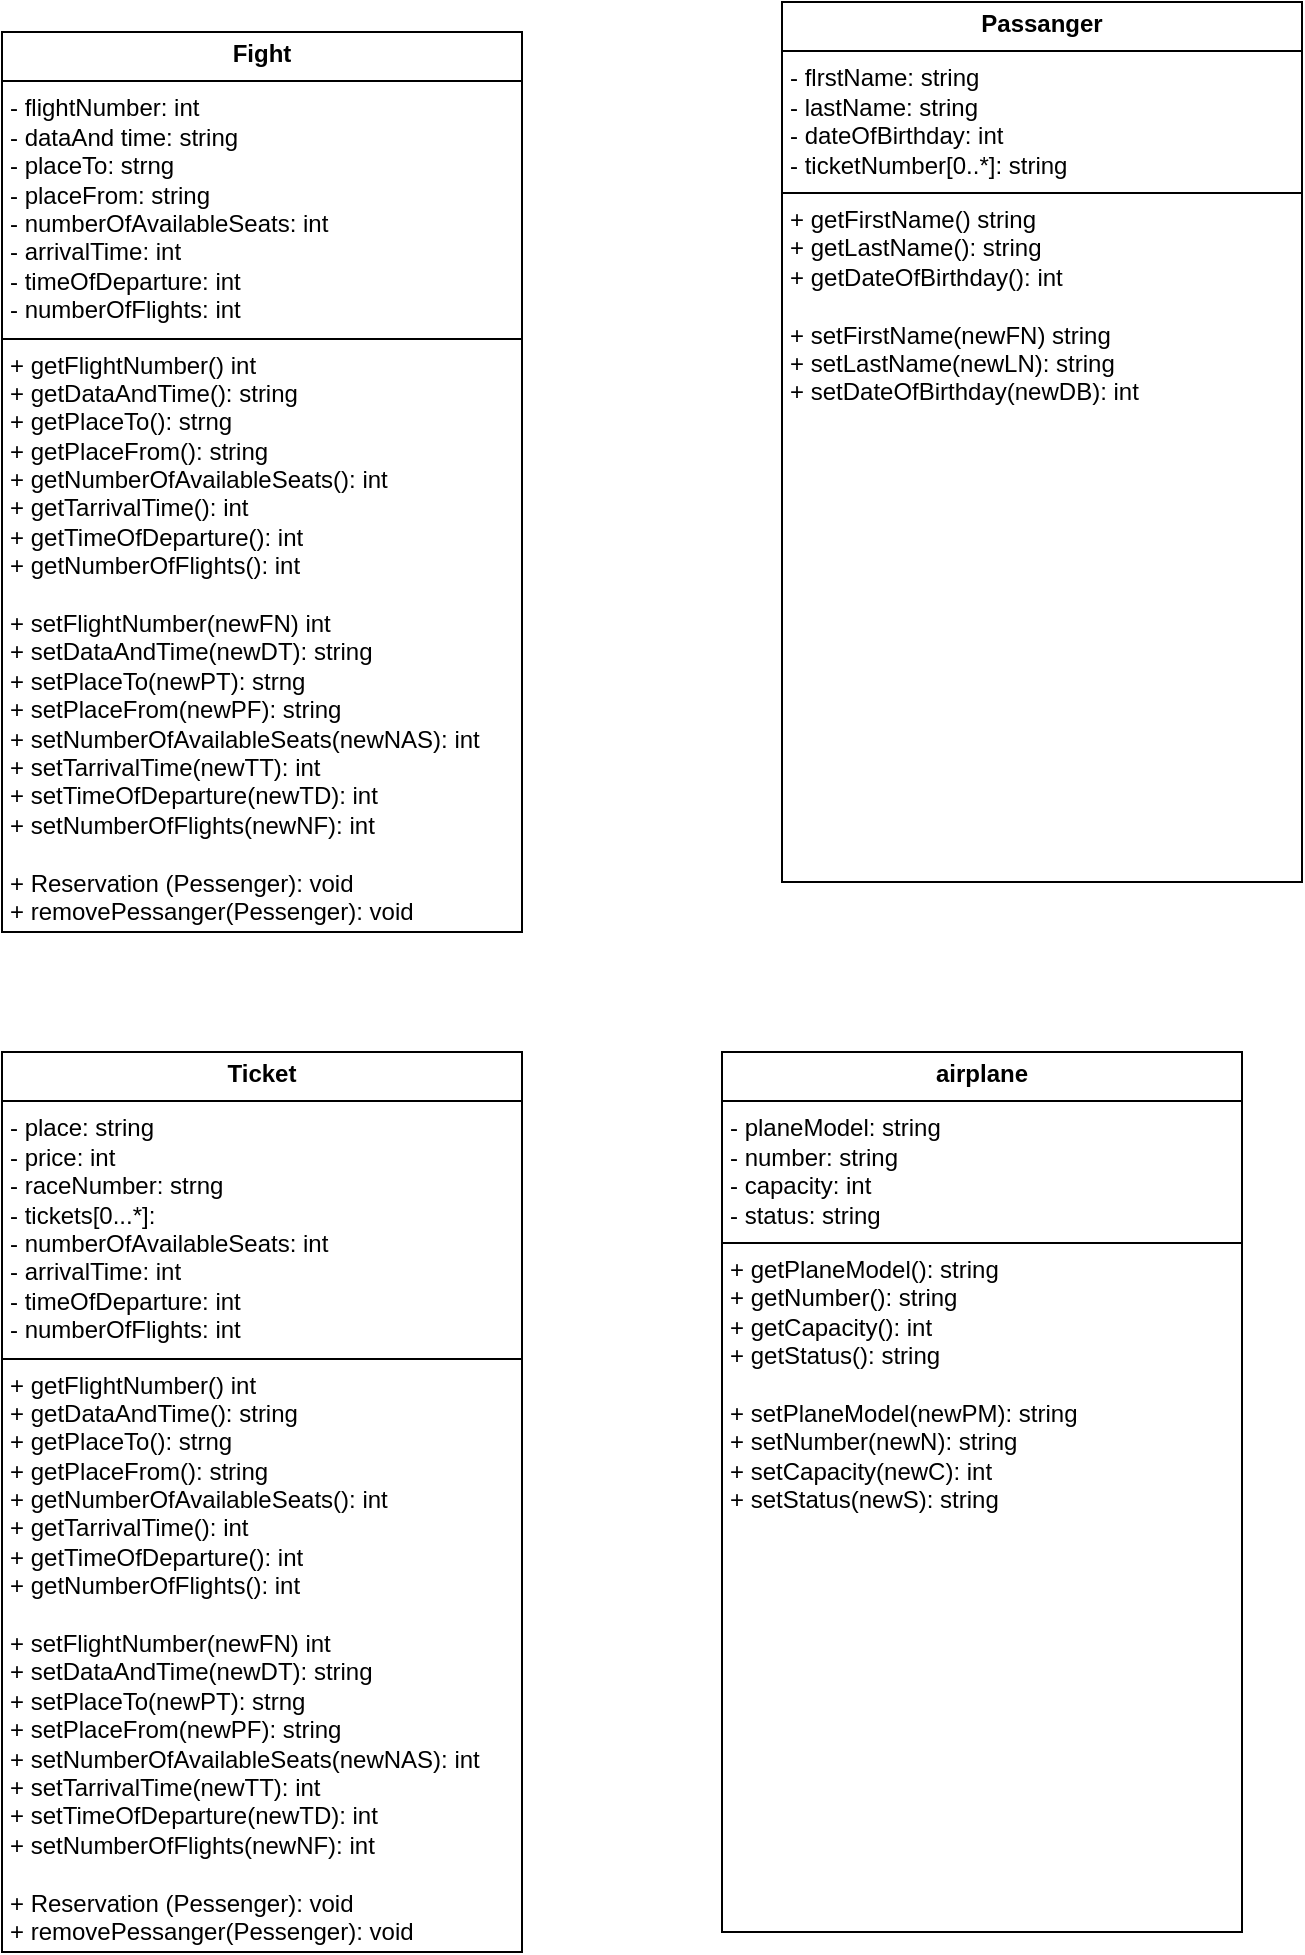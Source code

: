 <mxfile version="24.4.13" type="github">
  <diagram name="Страница — 1" id="ql58906s2gM_iXadfj2g">
    <mxGraphModel dx="1434" dy="780" grid="1" gridSize="10" guides="1" tooltips="1" connect="1" arrows="1" fold="1" page="1" pageScale="1" pageWidth="827" pageHeight="1169" math="0" shadow="0">
      <root>
        <mxCell id="0" />
        <mxCell id="1" parent="0" />
        <mxCell id="zzSplpVIa6vwUH-fYa55-5" value="&lt;p style=&quot;margin:0px;margin-top:4px;text-align:center;&quot;&gt;&lt;b&gt;Fight&lt;/b&gt;&lt;/p&gt;&lt;hr size=&quot;1&quot; style=&quot;border-style:solid;&quot;&gt;&lt;p style=&quot;margin:0px;margin-left:4px;&quot;&gt;-&amp;nbsp;flightNumber: int&amp;nbsp;&lt;/p&gt;&lt;p style=&quot;margin:0px;margin-left:4px;&quot;&gt;- dataAnd time: string&amp;nbsp;&lt;/p&gt;&lt;p style=&quot;margin:0px;margin-left:4px;&quot;&gt;- placeTo: strng&amp;nbsp;&lt;/p&gt;&lt;p style=&quot;margin:0px;margin-left:4px;&quot;&gt;- placeFrom: string&lt;/p&gt;&lt;p style=&quot;margin:0px;margin-left:4px;&quot;&gt;-&amp;nbsp;numberOfAvailableSeats: int&lt;/p&gt;&lt;p style=&quot;margin:0px;margin-left:4px;&quot;&gt;-&amp;nbsp;arrivalTime: int&amp;nbsp;&lt;/p&gt;&lt;p style=&quot;margin:0px;margin-left:4px;&quot;&gt;-&amp;nbsp;timeOfDeparture: int&amp;nbsp;&lt;/p&gt;&lt;p style=&quot;margin:0px;margin-left:4px;&quot;&gt;-&amp;nbsp;numberOfFlights: int&lt;/p&gt;&lt;hr size=&quot;1&quot; style=&quot;border-style:solid;&quot;&gt;&lt;p style=&quot;margin: 0px 0px 0px 4px;&quot;&gt;+ getFlightNumber() int&amp;nbsp;&lt;/p&gt;&lt;p style=&quot;margin: 0px 0px 0px 4px;&quot;&gt;+ getDataAndTime(): string&amp;nbsp;&lt;/p&gt;&lt;p style=&quot;margin: 0px 0px 0px 4px;&quot;&gt;+ getPlaceTo(): strng&amp;nbsp;&lt;/p&gt;&lt;p style=&quot;margin: 0px 0px 0px 4px;&quot;&gt;+ getPlaceFrom(): string&lt;/p&gt;&lt;p style=&quot;margin: 0px 0px 0px 4px;&quot;&gt;+ getNumberOfAvailableSeats(): int&lt;/p&gt;&lt;p style=&quot;margin: 0px 0px 0px 4px;&quot;&gt;+ getTarrivalTime(): int&lt;/p&gt;&lt;p style=&quot;margin: 0px 0px 0px 4px;&quot;&gt;+ getTimeOfDeparture(): int&lt;/p&gt;&lt;p style=&quot;margin: 0px 0px 0px 4px;&quot;&gt;+ getNumberO&lt;span style=&quot;background-color: initial;&quot;&gt;fFlights(): int&amp;nbsp;&lt;/span&gt;&lt;/p&gt;&lt;p style=&quot;margin: 0px 0px 0px 4px;&quot;&gt;&lt;span style=&quot;background-color: initial;&quot;&gt;&lt;br&gt;&lt;/span&gt;&lt;/p&gt;&lt;p style=&quot;margin: 0px 0px 0px 4px;&quot;&gt;+ setFlightNumber(newFN) int&amp;nbsp;&lt;/p&gt;&lt;p style=&quot;margin: 0px 0px 0px 4px;&quot;&gt;+ setDataAndTime(newDT): string&amp;nbsp;&lt;/p&gt;&lt;p style=&quot;margin: 0px 0px 0px 4px;&quot;&gt;+ setPlaceTo(newPT): strng&amp;nbsp;&lt;/p&gt;&lt;p style=&quot;margin: 0px 0px 0px 4px;&quot;&gt;+ setPlaceFrom(newPF): string&lt;/p&gt;&lt;p style=&quot;margin: 0px 0px 0px 4px;&quot;&gt;+ setNumberOfAvailableSeats(newNAS): int&lt;/p&gt;&lt;p style=&quot;margin: 0px 0px 0px 4px;&quot;&gt;+ setTarrivalTime(newTT): int&lt;/p&gt;&lt;p style=&quot;margin: 0px 0px 0px 4px;&quot;&gt;+ setTimeOfDeparture(newTD): int&lt;/p&gt;&lt;p style=&quot;margin: 0px 0px 0px 4px;&quot;&gt;+ setNumberO&lt;span style=&quot;background-color: initial;&quot;&gt;fFlights(newNF): int&lt;/span&gt;&lt;/p&gt;&lt;p style=&quot;margin: 0px 0px 0px 4px;&quot;&gt;&lt;span style=&quot;background-color: initial;&quot;&gt;&lt;br&gt;&lt;/span&gt;&lt;/p&gt;&lt;p style=&quot;margin: 0px 0px 0px 4px;&quot;&gt;&lt;span style=&quot;background-color: initial;&quot;&gt;+ Reservation (Pessenger): void&lt;/span&gt;&lt;/p&gt;&lt;p style=&quot;margin: 0px 0px 0px 4px;&quot;&gt;&lt;span style=&quot;background-color: initial;&quot;&gt;+ removePessanger&lt;/span&gt;&lt;span style=&quot;background-color: initial;&quot;&gt;(Pessenger): void&lt;/span&gt;&lt;/p&gt;" style="verticalAlign=top;align=left;overflow=fill;html=1;whiteSpace=wrap;" vertex="1" parent="1">
          <mxGeometry x="100" y="130" width="260" height="450" as="geometry" />
        </mxCell>
        <mxCell id="zzSplpVIa6vwUH-fYa55-9" value="&lt;p style=&quot;margin:0px;margin-top:4px;text-align:center;&quot;&gt;&lt;b&gt;Passanger&lt;/b&gt;&lt;/p&gt;&lt;hr size=&quot;1&quot; style=&quot;border-style:solid;&quot;&gt;&lt;p style=&quot;margin:0px;margin-left:4px;&quot;&gt;-&amp;nbsp;flrstName: string&amp;nbsp;&lt;/p&gt;&lt;p style=&quot;margin:0px;margin-left:4px;&quot;&gt;- lastName: string&amp;nbsp;&lt;/p&gt;&lt;p style=&quot;margin:0px;margin-left:4px;&quot;&gt;- dateOfBirthday: int&amp;nbsp;&lt;/p&gt;&lt;p style=&quot;margin:0px;margin-left:4px;&quot;&gt;- ticketNumber[0..*]: string&lt;br&gt;&lt;/p&gt;&lt;hr size=&quot;1&quot; style=&quot;border-style:solid;&quot;&gt;&lt;p style=&quot;margin: 0px 0px 0px 4px;&quot;&gt;+ getFirstName() string&amp;nbsp;&lt;/p&gt;&lt;p style=&quot;margin: 0px 0px 0px 4px;&quot;&gt;+ getLast&lt;span style=&quot;background-color: initial;&quot;&gt;Name&lt;/span&gt;&lt;span style=&quot;background-color: initial;&quot;&gt;(): string&amp;nbsp;&lt;/span&gt;&lt;/p&gt;&lt;p style=&quot;margin: 0px 0px 0px 4px;&quot;&gt;+ getDateOfBirthday(): int&lt;/p&gt;&lt;p style=&quot;margin: 0px 0px 0px 4px;&quot;&gt;&lt;br&gt;&lt;/p&gt;&lt;p style=&quot;margin: 0px 0px 0px 4px;&quot;&gt;+ setFirstName(newFN) string&amp;nbsp;&lt;/p&gt;&lt;p style=&quot;margin: 0px 0px 0px 4px;&quot;&gt;+ setLast&lt;span style=&quot;background-color: initial;&quot;&gt;Name&lt;/span&gt;&lt;span style=&quot;background-color: initial;&quot;&gt;(newLN): string&amp;nbsp;&lt;/span&gt;&lt;/p&gt;&lt;p style=&quot;margin: 0px 0px 0px 4px;&quot;&gt;&lt;span style=&quot;background-color: initial;&quot;&gt;+ setDateOfBirthday(newDB): int&amp;nbsp;&lt;/span&gt;&amp;nbsp;&lt;/p&gt;&lt;p style=&quot;margin: 0px 0px 0px 4px;&quot;&gt;&lt;br&gt;&lt;/p&gt;&lt;p style=&quot;margin: 0px 0px 0px 4px;&quot;&gt;&lt;br&gt;&lt;/p&gt;" style="verticalAlign=top;align=left;overflow=fill;html=1;whiteSpace=wrap;" vertex="1" parent="1">
          <mxGeometry x="490" y="115" width="260" height="440" as="geometry" />
        </mxCell>
        <mxCell id="zzSplpVIa6vwUH-fYa55-10" value="&lt;p style=&quot;margin:0px;margin-top:4px;text-align:center;&quot;&gt;&lt;b&gt;airplane&lt;/b&gt;&lt;/p&gt;&lt;hr size=&quot;1&quot; style=&quot;border-style:solid;&quot;&gt;&lt;p style=&quot;margin:0px;margin-left:4px;&quot;&gt;- planeModel: string&amp;nbsp;&lt;/p&gt;&lt;p style=&quot;margin:0px;margin-left:4px;&quot;&gt;- number: string&amp;nbsp;&lt;/p&gt;&lt;p style=&quot;margin:0px;margin-left:4px;&quot;&gt;- capacity: int&amp;nbsp;&lt;/p&gt;&lt;p style=&quot;margin:0px;margin-left:4px;&quot;&gt;- status: string&lt;br&gt;&lt;/p&gt;&lt;hr size=&quot;1&quot; style=&quot;border-style:solid;&quot;&gt;&lt;p style=&quot;margin: 0px 0px 0px 4px;&quot;&gt;+ getPlaneModel(): string&amp;nbsp;&lt;/p&gt;&lt;p style=&quot;margin: 0px 0px 0px 4px;&quot;&gt;+ getNumber(): string&amp;nbsp;&lt;/p&gt;&lt;p style=&quot;margin: 0px 0px 0px 4px;&quot;&gt;+ getCapacity(): int&amp;nbsp;&lt;/p&gt;&lt;p style=&quot;margin: 0px 0px 0px 4px;&quot;&gt;+ getStatus&lt;span style=&quot;background-color: initial;&quot;&gt;(): string&lt;/span&gt;&lt;/p&gt;&lt;p style=&quot;margin: 0px 0px 0px 4px;&quot;&gt;&lt;br&gt;&lt;/p&gt;&lt;p style=&quot;margin: 0px 0px 0px 4px;&quot;&gt;+ setPlaneModel(newPM): string&amp;nbsp;&lt;/p&gt;&lt;p style=&quot;margin: 0px 0px 0px 4px;&quot;&gt;+ setNumber(newN): string&amp;nbsp;&lt;/p&gt;&lt;p style=&quot;margin: 0px 0px 0px 4px;&quot;&gt;+ setCapacity(newC): int&amp;nbsp;&lt;/p&gt;&lt;p style=&quot;margin: 0px 0px 0px 4px;&quot;&gt;+ setStatus&lt;span style=&quot;background-color: initial;&quot;&gt;(newS): string&lt;/span&gt;&lt;/p&gt;&lt;p style=&quot;margin: 0px 0px 0px 4px;&quot;&gt;&lt;span style=&quot;background-color: initial;&quot;&gt;&lt;br&gt;&lt;/span&gt;&lt;/p&gt;&lt;p style=&quot;margin: 0px 0px 0px 4px;&quot;&gt;&lt;span style=&quot;background-color: initial;&quot;&gt;&lt;br&gt;&lt;/span&gt;&lt;/p&gt;" style="verticalAlign=top;align=left;overflow=fill;html=1;whiteSpace=wrap;" vertex="1" parent="1">
          <mxGeometry x="460" y="640" width="260" height="440" as="geometry" />
        </mxCell>
        <mxCell id="zzSplpVIa6vwUH-fYa55-11" value="&lt;p style=&quot;margin:0px;margin-top:4px;text-align:center;&quot;&gt;&lt;b&gt;Ticket&lt;/b&gt;&lt;/p&gt;&lt;hr size=&quot;1&quot; style=&quot;border-style:solid;&quot;&gt;&lt;p style=&quot;margin:0px;margin-left:4px;&quot;&gt;- place: string&amp;nbsp;&lt;/p&gt;&lt;p style=&quot;margin:0px;margin-left:4px;&quot;&gt;- price: int&amp;nbsp;&lt;/p&gt;&lt;p style=&quot;margin:0px;margin-left:4px;&quot;&gt;- raceNumber: strng&amp;nbsp;&lt;/p&gt;&lt;p style=&quot;margin:0px;margin-left:4px;&quot;&gt;- tickets[0...*]:&amp;nbsp;&lt;/p&gt;&lt;p style=&quot;margin:0px;margin-left:4px;&quot;&gt;-&amp;nbsp;numberOfAvailableSeats: int&lt;/p&gt;&lt;p style=&quot;margin:0px;margin-left:4px;&quot;&gt;-&amp;nbsp;arrivalTime: int&amp;nbsp;&lt;/p&gt;&lt;p style=&quot;margin:0px;margin-left:4px;&quot;&gt;-&amp;nbsp;timeOfDeparture: int&amp;nbsp;&lt;/p&gt;&lt;p style=&quot;margin:0px;margin-left:4px;&quot;&gt;-&amp;nbsp;numberOfFlights: int&lt;/p&gt;&lt;hr size=&quot;1&quot; style=&quot;border-style:solid;&quot;&gt;&lt;p style=&quot;margin: 0px 0px 0px 4px;&quot;&gt;+ getFlightNumber() int&amp;nbsp;&lt;/p&gt;&lt;p style=&quot;margin: 0px 0px 0px 4px;&quot;&gt;+ getDataAndTime(): string&amp;nbsp;&lt;/p&gt;&lt;p style=&quot;margin: 0px 0px 0px 4px;&quot;&gt;+ getPlaceTo(): strng&amp;nbsp;&lt;/p&gt;&lt;p style=&quot;margin: 0px 0px 0px 4px;&quot;&gt;+ getPlaceFrom(): string&lt;/p&gt;&lt;p style=&quot;margin: 0px 0px 0px 4px;&quot;&gt;+ getNumberOfAvailableSeats(): int&lt;/p&gt;&lt;p style=&quot;margin: 0px 0px 0px 4px;&quot;&gt;+ getTarrivalTime(): int&lt;/p&gt;&lt;p style=&quot;margin: 0px 0px 0px 4px;&quot;&gt;+ getTimeOfDeparture(): int&lt;/p&gt;&lt;p style=&quot;margin: 0px 0px 0px 4px;&quot;&gt;+ getNumberO&lt;span style=&quot;background-color: initial;&quot;&gt;fFlights(): int&amp;nbsp;&lt;/span&gt;&lt;/p&gt;&lt;p style=&quot;margin: 0px 0px 0px 4px;&quot;&gt;&lt;span style=&quot;background-color: initial;&quot;&gt;&lt;br&gt;&lt;/span&gt;&lt;/p&gt;&lt;p style=&quot;margin: 0px 0px 0px 4px;&quot;&gt;+ setFlightNumber(newFN) int&amp;nbsp;&lt;/p&gt;&lt;p style=&quot;margin: 0px 0px 0px 4px;&quot;&gt;+ setDataAndTime(newDT): string&amp;nbsp;&lt;/p&gt;&lt;p style=&quot;margin: 0px 0px 0px 4px;&quot;&gt;+ setPlaceTo(newPT): strng&amp;nbsp;&lt;/p&gt;&lt;p style=&quot;margin: 0px 0px 0px 4px;&quot;&gt;+ setPlaceFrom(newPF): string&lt;/p&gt;&lt;p style=&quot;margin: 0px 0px 0px 4px;&quot;&gt;+ setNumberOfAvailableSeats(newNAS): int&lt;/p&gt;&lt;p style=&quot;margin: 0px 0px 0px 4px;&quot;&gt;+ setTarrivalTime(newTT): int&lt;/p&gt;&lt;p style=&quot;margin: 0px 0px 0px 4px;&quot;&gt;+ setTimeOfDeparture(newTD): int&lt;/p&gt;&lt;p style=&quot;margin: 0px 0px 0px 4px;&quot;&gt;+ setNumberO&lt;span style=&quot;background-color: initial;&quot;&gt;fFlights(newNF): int&lt;/span&gt;&lt;/p&gt;&lt;p style=&quot;margin: 0px 0px 0px 4px;&quot;&gt;&lt;span style=&quot;background-color: initial;&quot;&gt;&lt;br&gt;&lt;/span&gt;&lt;/p&gt;&lt;p style=&quot;margin: 0px 0px 0px 4px;&quot;&gt;&lt;span style=&quot;background-color: initial;&quot;&gt;+ Reservation (Pessenger): void&lt;/span&gt;&lt;/p&gt;&lt;p style=&quot;margin: 0px 0px 0px 4px;&quot;&gt;&lt;span style=&quot;background-color: initial;&quot;&gt;+ removePessanger&lt;/span&gt;&lt;span style=&quot;background-color: initial;&quot;&gt;(Pessenger): void&lt;/span&gt;&lt;/p&gt;" style="verticalAlign=top;align=left;overflow=fill;html=1;whiteSpace=wrap;" vertex="1" parent="1">
          <mxGeometry x="100" y="640" width="260" height="450" as="geometry" />
        </mxCell>
      </root>
    </mxGraphModel>
  </diagram>
</mxfile>
